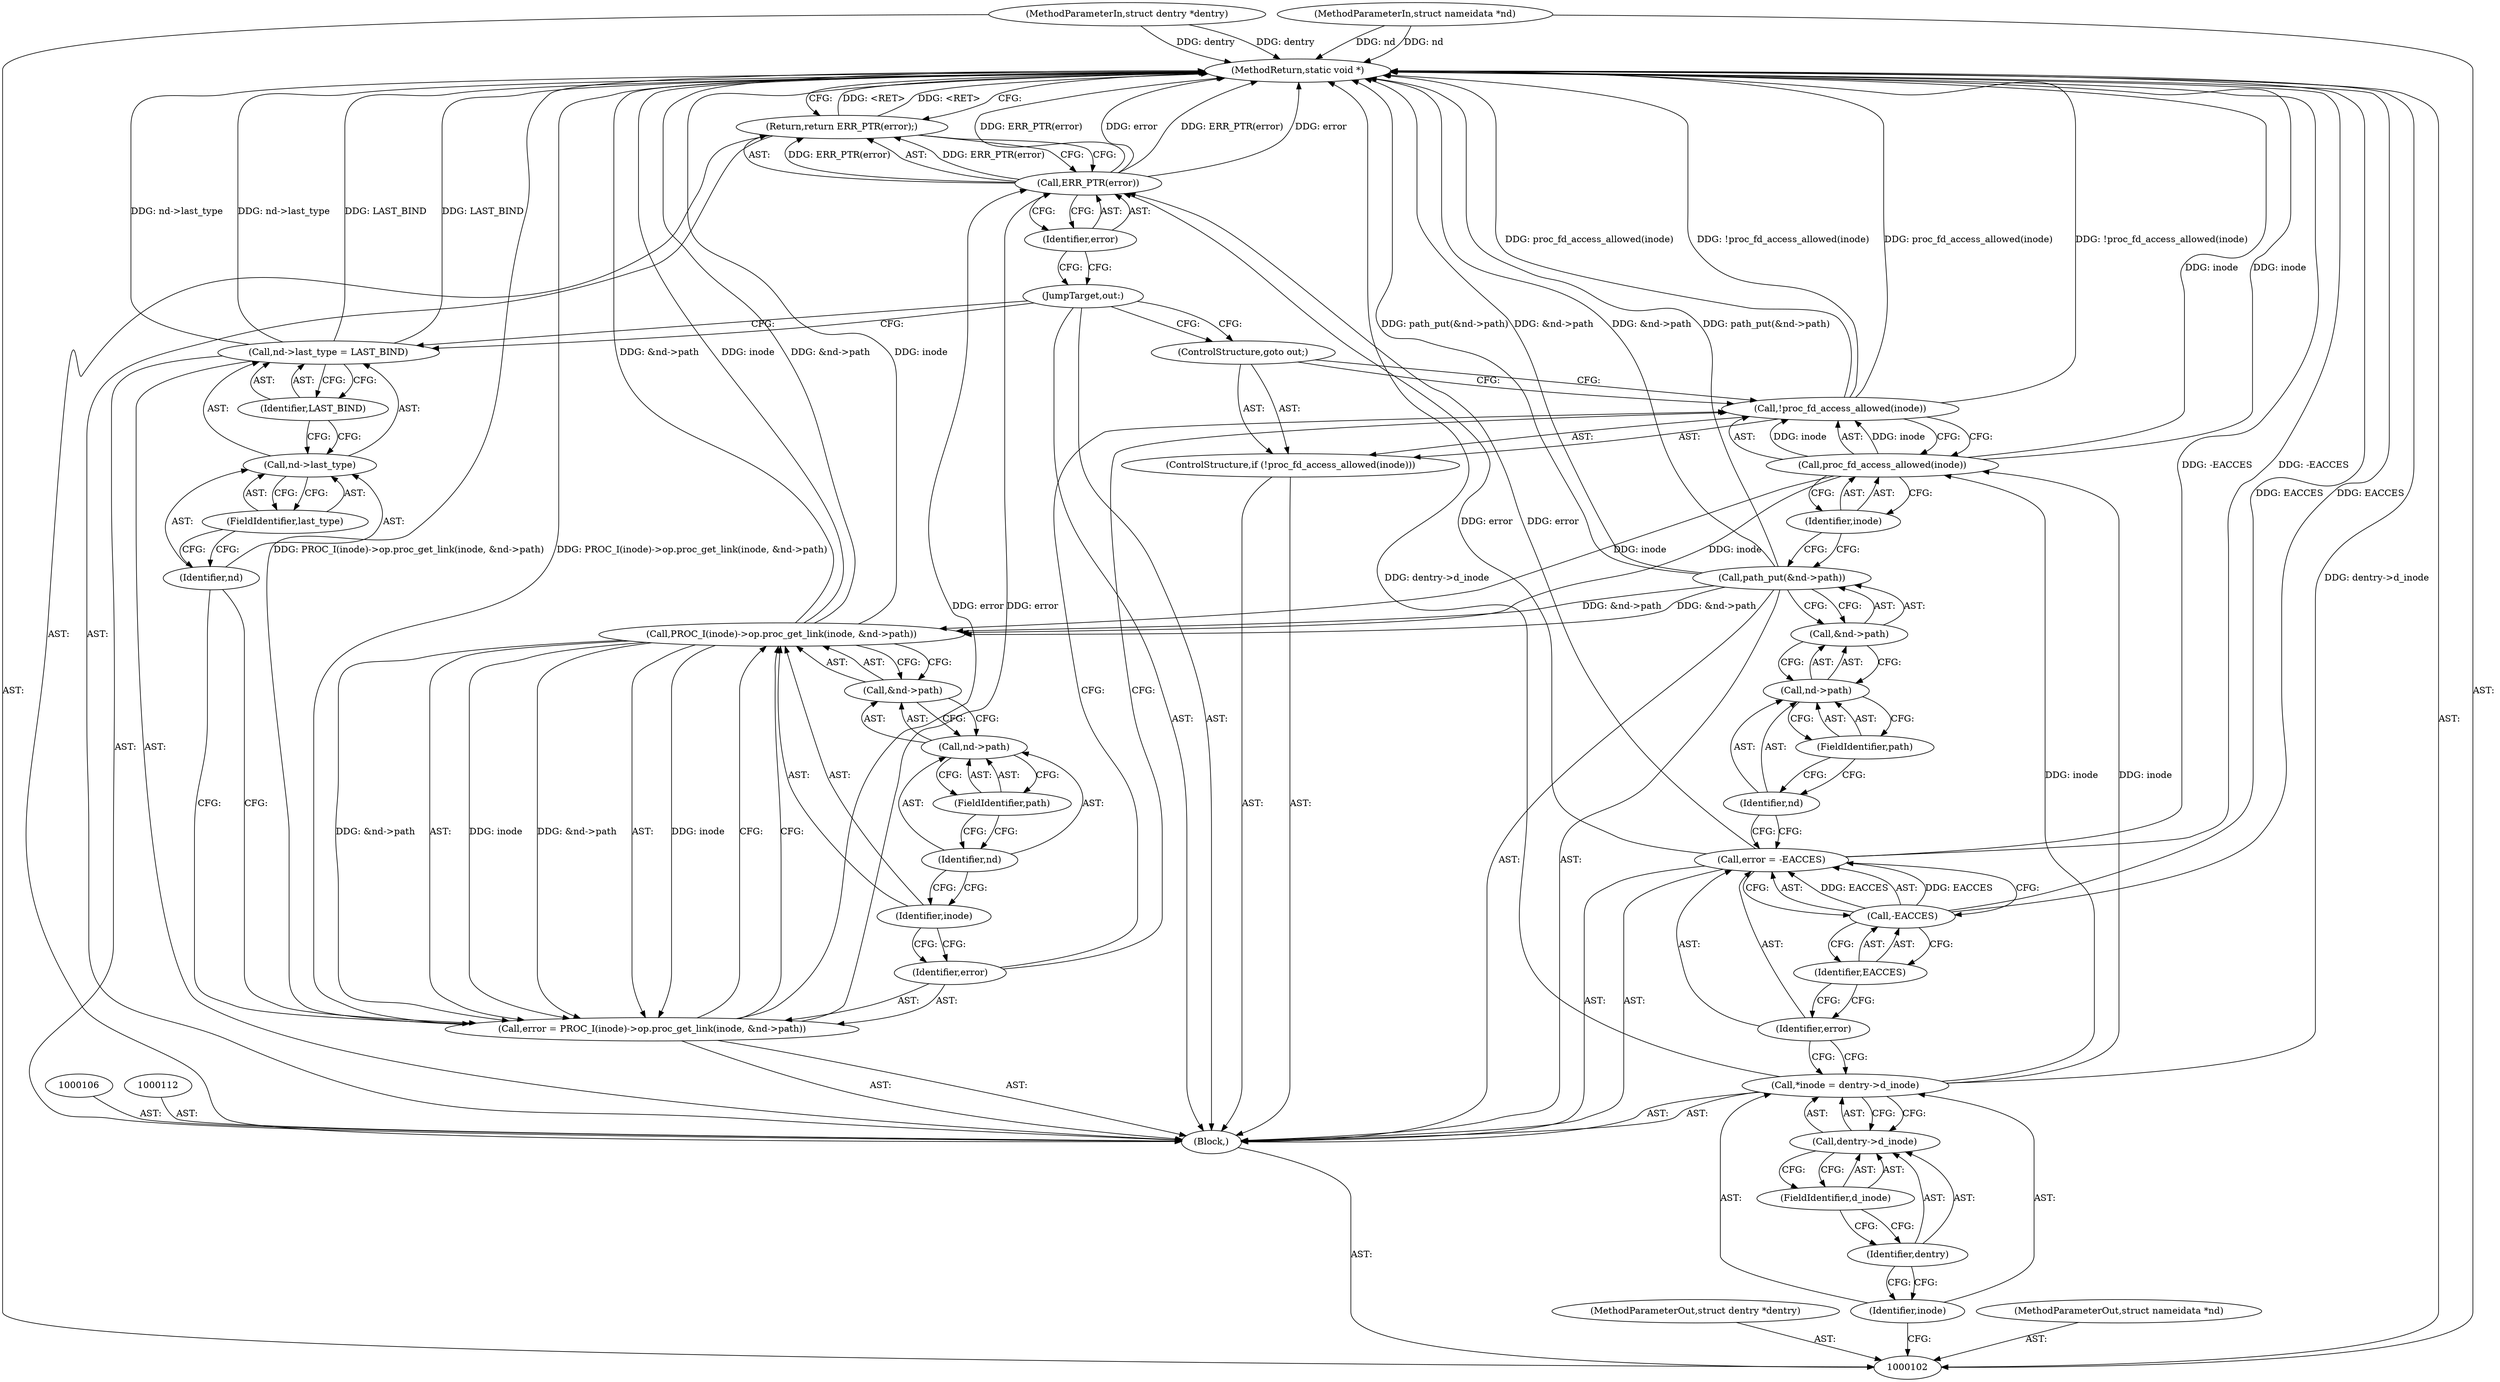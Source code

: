 digraph "1_linux_86acdca1b63e6890540fa19495cfc708beff3d8b_0" {
"1000144" [label="(MethodReturn,static void *)"];
"1000103" [label="(MethodParameterIn,struct dentry *dentry)"];
"1000192" [label="(MethodParameterOut,struct dentry *dentry)"];
"1000104" [label="(MethodParameterIn,struct nameidata *nd)"];
"1000193" [label="(MethodParameterOut,struct nameidata *nd)"];
"1000122" [label="(ControlStructure,if (!proc_fd_access_allowed(inode)))"];
"1000125" [label="(Identifier,inode)"];
"1000123" [label="(Call,!proc_fd_access_allowed(inode))"];
"1000124" [label="(Call,proc_fd_access_allowed(inode))"];
"1000126" [label="(ControlStructure,goto out;)"];
"1000129" [label="(Call,PROC_I(inode)->op.proc_get_link(inode, &nd->path))"];
"1000127" [label="(Call,error = PROC_I(inode)->op.proc_get_link(inode, &nd->path))"];
"1000128" [label="(Identifier,error)"];
"1000130" [label="(Identifier,inode)"];
"1000131" [label="(Call,&nd->path)"];
"1000132" [label="(Call,nd->path)"];
"1000133" [label="(Identifier,nd)"];
"1000134" [label="(FieldIdentifier,path)"];
"1000135" [label="(Call,nd->last_type = LAST_BIND)"];
"1000136" [label="(Call,nd->last_type)"];
"1000137" [label="(Identifier,nd)"];
"1000139" [label="(Identifier,LAST_BIND)"];
"1000138" [label="(FieldIdentifier,last_type)"];
"1000140" [label="(JumpTarget,out:)"];
"1000143" [label="(Identifier,error)"];
"1000141" [label="(Return,return ERR_PTR(error);)"];
"1000142" [label="(Call,ERR_PTR(error))"];
"1000105" [label="(Block,)"];
"1000107" [label="(Call,*inode = dentry->d_inode)"];
"1000108" [label="(Identifier,inode)"];
"1000109" [label="(Call,dentry->d_inode)"];
"1000110" [label="(Identifier,dentry)"];
"1000111" [label="(FieldIdentifier,d_inode)"];
"1000115" [label="(Call,-EACCES)"];
"1000116" [label="(Identifier,EACCES)"];
"1000113" [label="(Call,error = -EACCES)"];
"1000114" [label="(Identifier,error)"];
"1000117" [label="(Call,path_put(&nd->path))"];
"1000118" [label="(Call,&nd->path)"];
"1000119" [label="(Call,nd->path)"];
"1000120" [label="(Identifier,nd)"];
"1000121" [label="(FieldIdentifier,path)"];
"1000144" -> "1000102"  [label="AST: "];
"1000144" -> "1000141"  [label="CFG: "];
"1000117" -> "1000144"  [label="DDG: path_put(&nd->path)"];
"1000117" -> "1000144"  [label="DDG: &nd->path"];
"1000129" -> "1000144"  [label="DDG: inode"];
"1000129" -> "1000144"  [label="DDG: &nd->path"];
"1000142" -> "1000144"  [label="DDG: ERR_PTR(error)"];
"1000142" -> "1000144"  [label="DDG: error"];
"1000124" -> "1000144"  [label="DDG: inode"];
"1000104" -> "1000144"  [label="DDG: nd"];
"1000113" -> "1000144"  [label="DDG: -EACCES"];
"1000115" -> "1000144"  [label="DDG: EACCES"];
"1000107" -> "1000144"  [label="DDG: dentry->d_inode"];
"1000123" -> "1000144"  [label="DDG: !proc_fd_access_allowed(inode)"];
"1000123" -> "1000144"  [label="DDG: proc_fd_access_allowed(inode)"];
"1000135" -> "1000144"  [label="DDG: LAST_BIND"];
"1000135" -> "1000144"  [label="DDG: nd->last_type"];
"1000127" -> "1000144"  [label="DDG: PROC_I(inode)->op.proc_get_link(inode, &nd->path)"];
"1000103" -> "1000144"  [label="DDG: dentry"];
"1000141" -> "1000144"  [label="DDG: <RET>"];
"1000103" -> "1000102"  [label="AST: "];
"1000103" -> "1000144"  [label="DDG: dentry"];
"1000192" -> "1000102"  [label="AST: "];
"1000104" -> "1000102"  [label="AST: "];
"1000104" -> "1000144"  [label="DDG: nd"];
"1000193" -> "1000102"  [label="AST: "];
"1000122" -> "1000105"  [label="AST: "];
"1000123" -> "1000122"  [label="AST: "];
"1000126" -> "1000122"  [label="AST: "];
"1000125" -> "1000124"  [label="AST: "];
"1000125" -> "1000117"  [label="CFG: "];
"1000124" -> "1000125"  [label="CFG: "];
"1000123" -> "1000122"  [label="AST: "];
"1000123" -> "1000124"  [label="CFG: "];
"1000124" -> "1000123"  [label="AST: "];
"1000126" -> "1000123"  [label="CFG: "];
"1000128" -> "1000123"  [label="CFG: "];
"1000123" -> "1000144"  [label="DDG: !proc_fd_access_allowed(inode)"];
"1000123" -> "1000144"  [label="DDG: proc_fd_access_allowed(inode)"];
"1000124" -> "1000123"  [label="DDG: inode"];
"1000124" -> "1000123"  [label="AST: "];
"1000124" -> "1000125"  [label="CFG: "];
"1000125" -> "1000124"  [label="AST: "];
"1000123" -> "1000124"  [label="CFG: "];
"1000124" -> "1000144"  [label="DDG: inode"];
"1000124" -> "1000123"  [label="DDG: inode"];
"1000107" -> "1000124"  [label="DDG: inode"];
"1000124" -> "1000129"  [label="DDG: inode"];
"1000126" -> "1000122"  [label="AST: "];
"1000126" -> "1000123"  [label="CFG: "];
"1000140" -> "1000126"  [label="CFG: "];
"1000129" -> "1000127"  [label="AST: "];
"1000129" -> "1000131"  [label="CFG: "];
"1000130" -> "1000129"  [label="AST: "];
"1000131" -> "1000129"  [label="AST: "];
"1000127" -> "1000129"  [label="CFG: "];
"1000129" -> "1000144"  [label="DDG: inode"];
"1000129" -> "1000144"  [label="DDG: &nd->path"];
"1000129" -> "1000127"  [label="DDG: inode"];
"1000129" -> "1000127"  [label="DDG: &nd->path"];
"1000124" -> "1000129"  [label="DDG: inode"];
"1000117" -> "1000129"  [label="DDG: &nd->path"];
"1000127" -> "1000105"  [label="AST: "];
"1000127" -> "1000129"  [label="CFG: "];
"1000128" -> "1000127"  [label="AST: "];
"1000129" -> "1000127"  [label="AST: "];
"1000137" -> "1000127"  [label="CFG: "];
"1000127" -> "1000144"  [label="DDG: PROC_I(inode)->op.proc_get_link(inode, &nd->path)"];
"1000129" -> "1000127"  [label="DDG: inode"];
"1000129" -> "1000127"  [label="DDG: &nd->path"];
"1000127" -> "1000142"  [label="DDG: error"];
"1000128" -> "1000127"  [label="AST: "];
"1000128" -> "1000123"  [label="CFG: "];
"1000130" -> "1000128"  [label="CFG: "];
"1000130" -> "1000129"  [label="AST: "];
"1000130" -> "1000128"  [label="CFG: "];
"1000133" -> "1000130"  [label="CFG: "];
"1000131" -> "1000129"  [label="AST: "];
"1000131" -> "1000132"  [label="CFG: "];
"1000132" -> "1000131"  [label="AST: "];
"1000129" -> "1000131"  [label="CFG: "];
"1000132" -> "1000131"  [label="AST: "];
"1000132" -> "1000134"  [label="CFG: "];
"1000133" -> "1000132"  [label="AST: "];
"1000134" -> "1000132"  [label="AST: "];
"1000131" -> "1000132"  [label="CFG: "];
"1000133" -> "1000132"  [label="AST: "];
"1000133" -> "1000130"  [label="CFG: "];
"1000134" -> "1000133"  [label="CFG: "];
"1000134" -> "1000132"  [label="AST: "];
"1000134" -> "1000133"  [label="CFG: "];
"1000132" -> "1000134"  [label="CFG: "];
"1000135" -> "1000105"  [label="AST: "];
"1000135" -> "1000139"  [label="CFG: "];
"1000136" -> "1000135"  [label="AST: "];
"1000139" -> "1000135"  [label="AST: "];
"1000140" -> "1000135"  [label="CFG: "];
"1000135" -> "1000144"  [label="DDG: LAST_BIND"];
"1000135" -> "1000144"  [label="DDG: nd->last_type"];
"1000136" -> "1000135"  [label="AST: "];
"1000136" -> "1000138"  [label="CFG: "];
"1000137" -> "1000136"  [label="AST: "];
"1000138" -> "1000136"  [label="AST: "];
"1000139" -> "1000136"  [label="CFG: "];
"1000137" -> "1000136"  [label="AST: "];
"1000137" -> "1000127"  [label="CFG: "];
"1000138" -> "1000137"  [label="CFG: "];
"1000139" -> "1000135"  [label="AST: "];
"1000139" -> "1000136"  [label="CFG: "];
"1000135" -> "1000139"  [label="CFG: "];
"1000138" -> "1000136"  [label="AST: "];
"1000138" -> "1000137"  [label="CFG: "];
"1000136" -> "1000138"  [label="CFG: "];
"1000140" -> "1000105"  [label="AST: "];
"1000140" -> "1000135"  [label="CFG: "];
"1000140" -> "1000126"  [label="CFG: "];
"1000143" -> "1000140"  [label="CFG: "];
"1000143" -> "1000142"  [label="AST: "];
"1000143" -> "1000140"  [label="CFG: "];
"1000142" -> "1000143"  [label="CFG: "];
"1000141" -> "1000105"  [label="AST: "];
"1000141" -> "1000142"  [label="CFG: "];
"1000142" -> "1000141"  [label="AST: "];
"1000144" -> "1000141"  [label="CFG: "];
"1000141" -> "1000144"  [label="DDG: <RET>"];
"1000142" -> "1000141"  [label="DDG: ERR_PTR(error)"];
"1000142" -> "1000141"  [label="AST: "];
"1000142" -> "1000143"  [label="CFG: "];
"1000143" -> "1000142"  [label="AST: "];
"1000141" -> "1000142"  [label="CFG: "];
"1000142" -> "1000144"  [label="DDG: ERR_PTR(error)"];
"1000142" -> "1000144"  [label="DDG: error"];
"1000142" -> "1000141"  [label="DDG: ERR_PTR(error)"];
"1000113" -> "1000142"  [label="DDG: error"];
"1000127" -> "1000142"  [label="DDG: error"];
"1000105" -> "1000102"  [label="AST: "];
"1000106" -> "1000105"  [label="AST: "];
"1000107" -> "1000105"  [label="AST: "];
"1000112" -> "1000105"  [label="AST: "];
"1000113" -> "1000105"  [label="AST: "];
"1000117" -> "1000105"  [label="AST: "];
"1000122" -> "1000105"  [label="AST: "];
"1000127" -> "1000105"  [label="AST: "];
"1000135" -> "1000105"  [label="AST: "];
"1000140" -> "1000105"  [label="AST: "];
"1000141" -> "1000105"  [label="AST: "];
"1000107" -> "1000105"  [label="AST: "];
"1000107" -> "1000109"  [label="CFG: "];
"1000108" -> "1000107"  [label="AST: "];
"1000109" -> "1000107"  [label="AST: "];
"1000114" -> "1000107"  [label="CFG: "];
"1000107" -> "1000144"  [label="DDG: dentry->d_inode"];
"1000107" -> "1000124"  [label="DDG: inode"];
"1000108" -> "1000107"  [label="AST: "];
"1000108" -> "1000102"  [label="CFG: "];
"1000110" -> "1000108"  [label="CFG: "];
"1000109" -> "1000107"  [label="AST: "];
"1000109" -> "1000111"  [label="CFG: "];
"1000110" -> "1000109"  [label="AST: "];
"1000111" -> "1000109"  [label="AST: "];
"1000107" -> "1000109"  [label="CFG: "];
"1000110" -> "1000109"  [label="AST: "];
"1000110" -> "1000108"  [label="CFG: "];
"1000111" -> "1000110"  [label="CFG: "];
"1000111" -> "1000109"  [label="AST: "];
"1000111" -> "1000110"  [label="CFG: "];
"1000109" -> "1000111"  [label="CFG: "];
"1000115" -> "1000113"  [label="AST: "];
"1000115" -> "1000116"  [label="CFG: "];
"1000116" -> "1000115"  [label="AST: "];
"1000113" -> "1000115"  [label="CFG: "];
"1000115" -> "1000144"  [label="DDG: EACCES"];
"1000115" -> "1000113"  [label="DDG: EACCES"];
"1000116" -> "1000115"  [label="AST: "];
"1000116" -> "1000114"  [label="CFG: "];
"1000115" -> "1000116"  [label="CFG: "];
"1000113" -> "1000105"  [label="AST: "];
"1000113" -> "1000115"  [label="CFG: "];
"1000114" -> "1000113"  [label="AST: "];
"1000115" -> "1000113"  [label="AST: "];
"1000120" -> "1000113"  [label="CFG: "];
"1000113" -> "1000144"  [label="DDG: -EACCES"];
"1000115" -> "1000113"  [label="DDG: EACCES"];
"1000113" -> "1000142"  [label="DDG: error"];
"1000114" -> "1000113"  [label="AST: "];
"1000114" -> "1000107"  [label="CFG: "];
"1000116" -> "1000114"  [label="CFG: "];
"1000117" -> "1000105"  [label="AST: "];
"1000117" -> "1000118"  [label="CFG: "];
"1000118" -> "1000117"  [label="AST: "];
"1000125" -> "1000117"  [label="CFG: "];
"1000117" -> "1000144"  [label="DDG: path_put(&nd->path)"];
"1000117" -> "1000144"  [label="DDG: &nd->path"];
"1000117" -> "1000129"  [label="DDG: &nd->path"];
"1000118" -> "1000117"  [label="AST: "];
"1000118" -> "1000119"  [label="CFG: "];
"1000119" -> "1000118"  [label="AST: "];
"1000117" -> "1000118"  [label="CFG: "];
"1000119" -> "1000118"  [label="AST: "];
"1000119" -> "1000121"  [label="CFG: "];
"1000120" -> "1000119"  [label="AST: "];
"1000121" -> "1000119"  [label="AST: "];
"1000118" -> "1000119"  [label="CFG: "];
"1000120" -> "1000119"  [label="AST: "];
"1000120" -> "1000113"  [label="CFG: "];
"1000121" -> "1000120"  [label="CFG: "];
"1000121" -> "1000119"  [label="AST: "];
"1000121" -> "1000120"  [label="CFG: "];
"1000119" -> "1000121"  [label="CFG: "];
}
